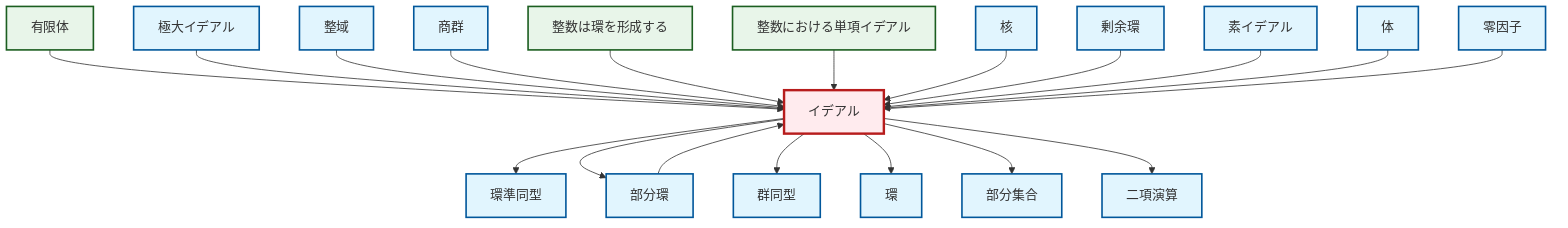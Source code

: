 graph TD
    classDef definition fill:#e1f5fe,stroke:#01579b,stroke-width:2px
    classDef theorem fill:#f3e5f5,stroke:#4a148c,stroke-width:2px
    classDef axiom fill:#fff3e0,stroke:#e65100,stroke-width:2px
    classDef example fill:#e8f5e9,stroke:#1b5e20,stroke-width:2px
    classDef current fill:#ffebee,stroke:#b71c1c,stroke-width:3px
    def-ring-homomorphism["環準同型"]:::definition
    def-quotient-group["商群"]:::definition
    def-maximal-ideal["極大イデアル"]:::definition
    ex-integers-ring["整数は環を形成する"]:::example
    def-integral-domain["整域"]:::definition
    def-binary-operation["二項演算"]:::definition
    def-quotient-ring["剰余環"]:::definition
    def-subring["部分環"]:::definition
    def-subset["部分集合"]:::definition
    def-zero-divisor["零因子"]:::definition
    def-isomorphism["群同型"]:::definition
    def-field["体"]:::definition
    def-prime-ideal["素イデアル"]:::definition
    def-ideal["イデアル"]:::definition
    def-kernel["核"]:::definition
    ex-finite-field["有限体"]:::example
    ex-principal-ideal["整数における単項イデアル"]:::example
    def-ring["環"]:::definition
    ex-finite-field --> def-ideal
    def-ideal --> def-ring-homomorphism
    def-ideal --> def-subring
    def-maximal-ideal --> def-ideal
    def-ideal --> def-isomorphism
    def-integral-domain --> def-ideal
    def-quotient-group --> def-ideal
    ex-integers-ring --> def-ideal
    def-ideal --> def-ring
    ex-principal-ideal --> def-ideal
    def-kernel --> def-ideal
    def-quotient-ring --> def-ideal
    def-prime-ideal --> def-ideal
    def-field --> def-ideal
    def-ideal --> def-subset
    def-zero-divisor --> def-ideal
    def-ideal --> def-binary-operation
    def-subring --> def-ideal
    class def-ideal current